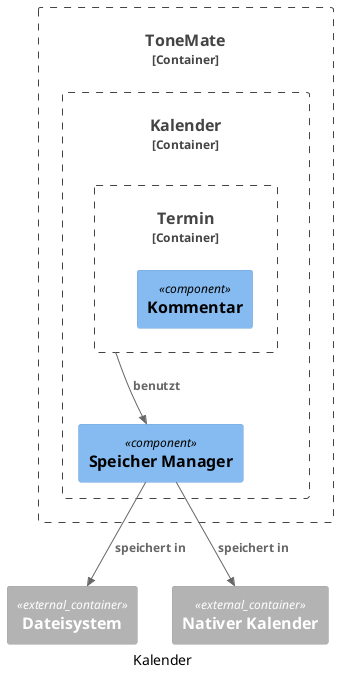 @startuml
!include <C4/C4_Component>

caption Kalender

Container_Boundary(toneMate, "ToneMate") {
    Container_Boundary(kalender, "Kalender") {
        Container_Boundary(termin, "Termin") {
            Component(kommentar, "Kommentar")
        }
        Component(speicherManager, "Speicher Manager")

        Rel(termin, speicherManager, "benutzt")
    }
}
Container_Ext(dateiSystem, "Dateisystem")
Container_Ext(kalenderExt, "Nativer Kalender")

Rel(speicherManager, dateiSystem, "speichert in")
Rel(speicherManager, kalenderExt, "speichert in")

@enduml